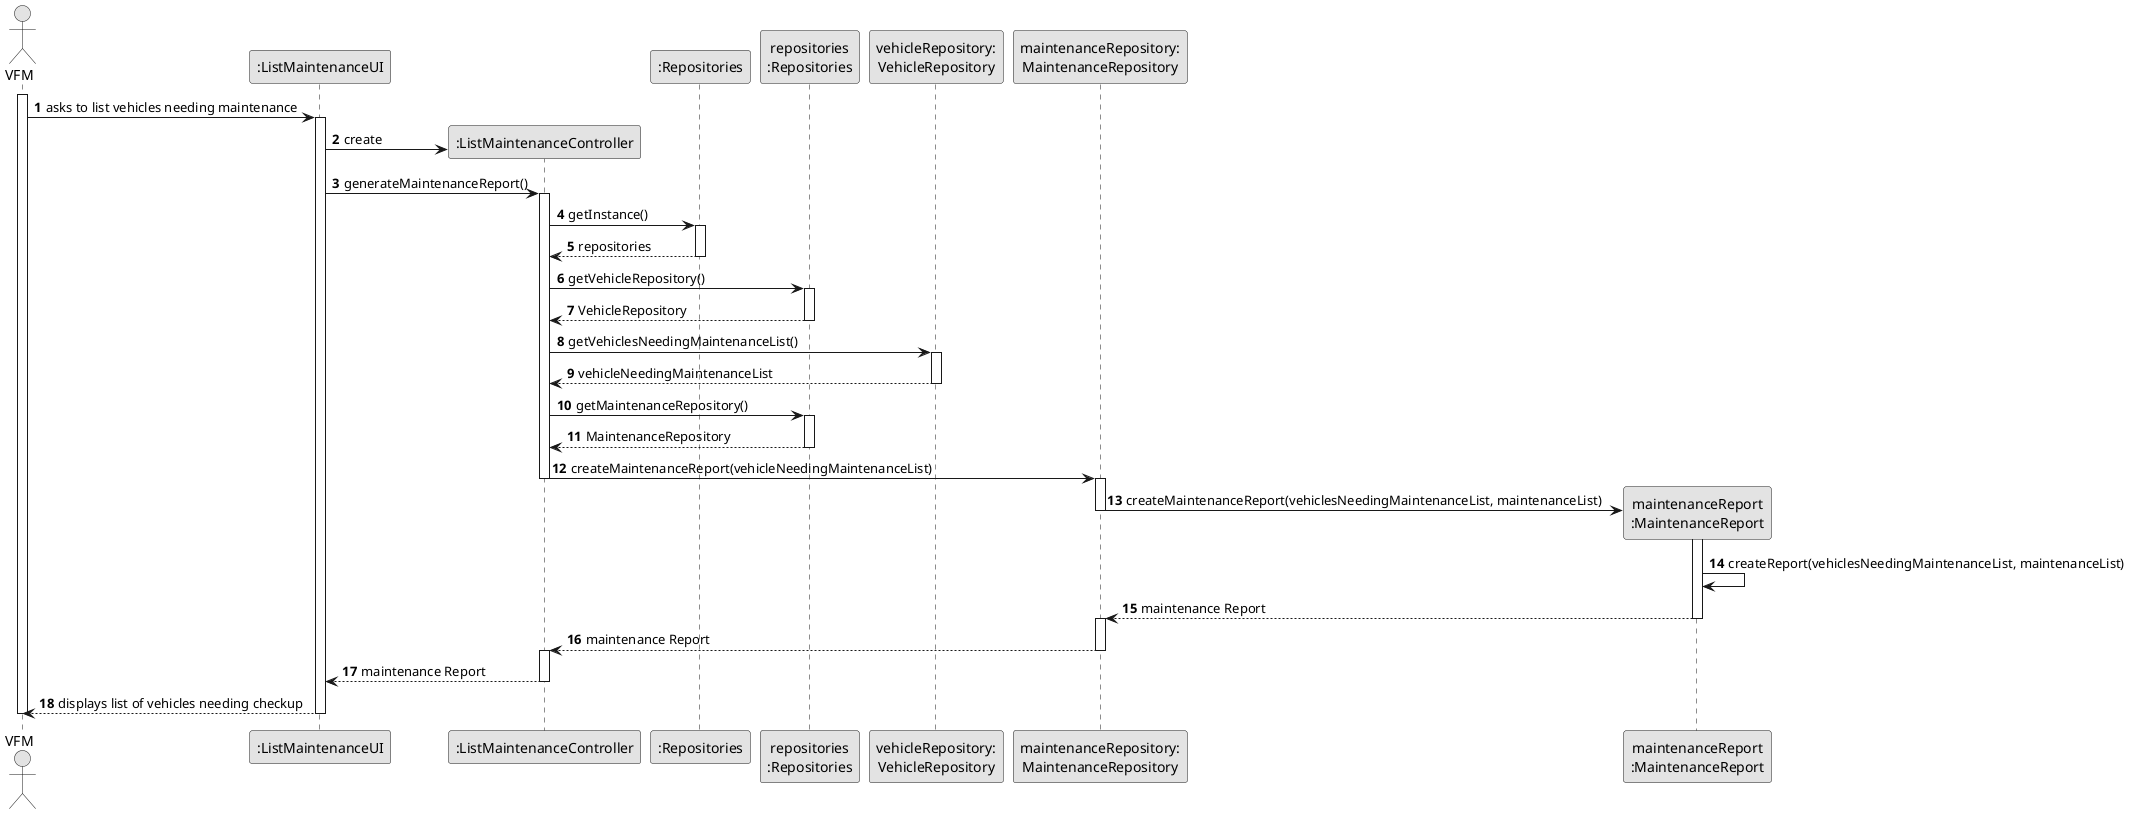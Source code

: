 @startuml
skinparam monochrome true
skinparam packageStyle rectangle
skinparam shadowing false

autonumber

'hide footbox
actor "VFM" as VFM
participant ":ListMaintenanceUI" as UI
participant ":ListMaintenanceController" as CTRL
participant ":Repositories" as RepositorySingleton
participant "repositories\n:Repositories" as PLAT
participant "vehicleRepository:\nVehicleRepository" as VehicleRepository
participant "maintenanceRepository:\nMaintenanceRepository" as MaintenanceRepository
participant "maintenanceReport\n:MaintenanceReport" as MaintenanceReport

activate VFM

    VFM -> UI : asks to list vehicles needing maintenance
    activate UI

        UI -> CTRL** : create

        UI -> CTRL : generateMaintenanceReport()
        activate CTRL

            CTRL -> RepositorySingleton : getInstance()
            activate RepositorySingleton

                RepositorySingleton --> CTRL: repositories
            deactivate RepositorySingleton

            CTRL -> PLAT : getVehicleRepository()
            activate PLAT

                PLAT --> CTRL: VehicleRepository
            deactivate PLAT

            CTRL -> VehicleRepository : getVehiclesNeedingMaintenanceList()
            activate VehicleRepository

                VehicleRepository --> CTRL : vehicleNeedingMaintenanceList
            deactivate VehicleRepository


                CTRL -> PLAT : getMaintenanceRepository()
                activate PLAT

                    PLAT --> CTRL: MaintenanceRepository
                deactivate PLAT


                CTRL -> MaintenanceRepository : createMaintenanceReport(vehicleNeedingMaintenanceList)
                deactivate CTRL
                activate MaintenanceRepository

                MaintenanceRepository -> MaintenanceReport**: createMaintenanceReport(vehiclesNeedingMaintenanceList, maintenanceList)
                deactivate MaintenanceRepository
                activate MaintenanceReport

                     MaintenanceReport -> MaintenanceReport: createReport(vehiclesNeedingMaintenanceList, maintenanceList)


                MaintenanceReport --> MaintenanceRepository: maintenance Report
                deactivate MaintenanceReport
                activate MaintenanceRepository

                MaintenanceRepository --> CTRL : maintenance Report
                deactivate MaintenanceRepository

            activate CTRL

            CTRL --> UI : maintenance Report
            deactivate CTRL

        UI --> VFM : displays list of vehicles needing checkup
    deactivate UI

deactivate VFM

@enduml
